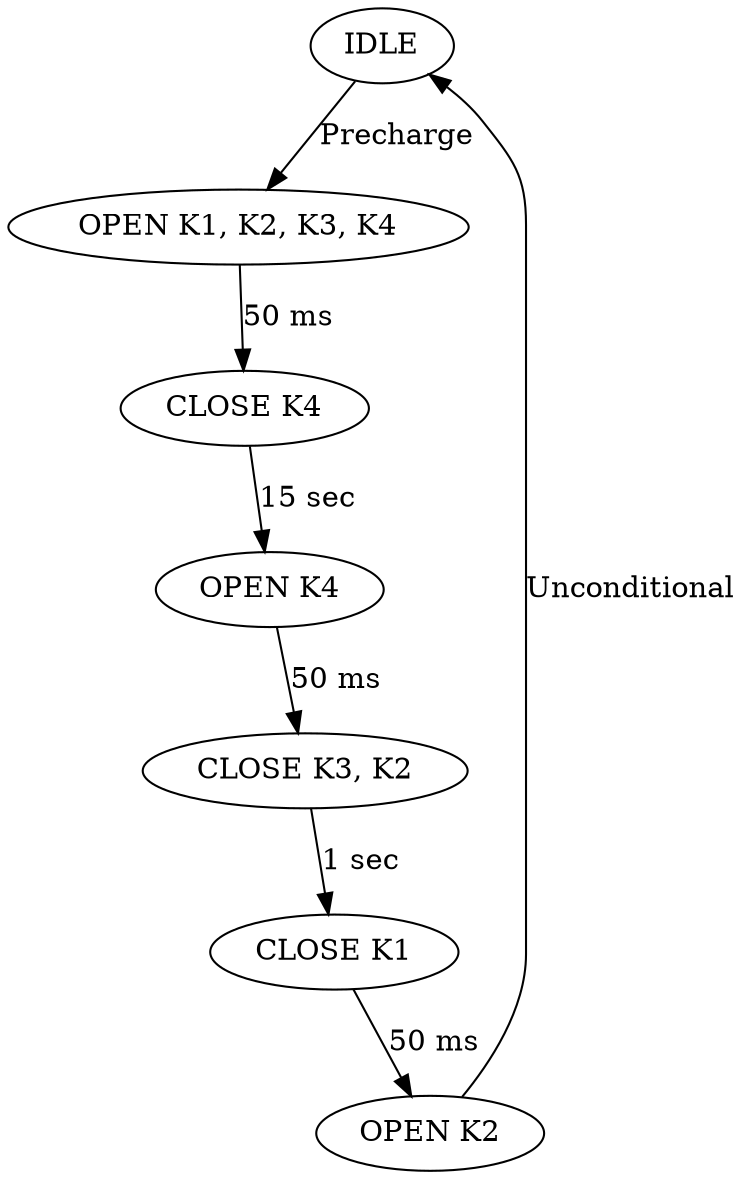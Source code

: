 digraph Precharge1 {
    IDLE   [label="IDLE"];
    OPEN1  [label="OPEN K1, K2, K3, K4"];
    CLOSE1 [label="CLOSE K4"];
    OPEN2  [label="OPEN K4"];
    CLOSE2 [label="CLOSE K3, K2"];
    CLOSE3 [label="CLOSE K1"];
    OPEN3  [label="OPEN K2"];

    IDLE   -> OPEN1    [label="Precharge"];
    OPEN1  -> CLOSE1   [label="50 ms"];
    CLOSE1 -> OPEN2    [label="15 sec"];
    OPEN2  -> CLOSE2   [label="50 ms"];
    CLOSE2 -> CLOSE3   [label="1 sec"];
    CLOSE3 -> OPEN3    [label="50 ms"];
    OPEN3  -> IDLE     [label="Unconditional"]
}
